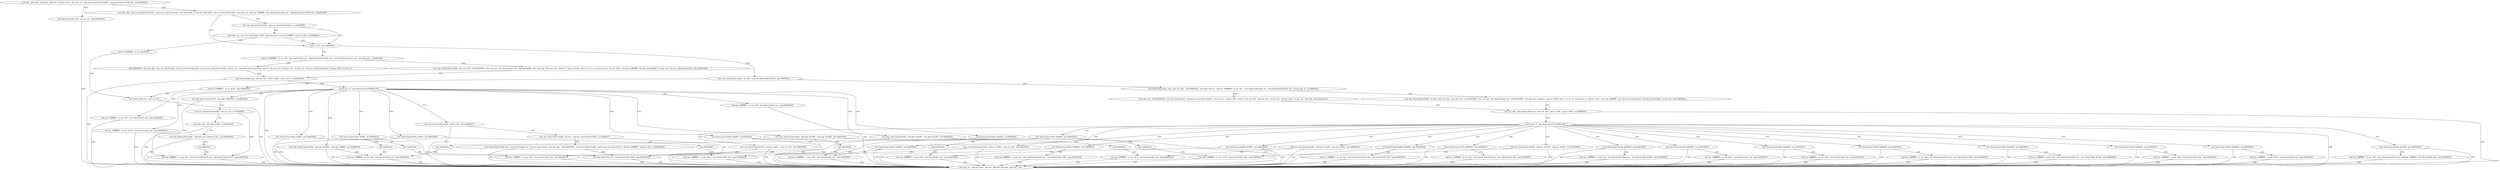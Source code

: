 digraph "func" {
"134547776" [label = "'push ebp', 'push ebx', 'push edi', 'push esi', 'sub esp, 0x1c', 'mov edi, ecx', 'mov eax, dword [edx+0x28]', 'cmp dword [edx+0x38], eax', 'jle 0x8050a03', " ]
"134547971" [label = "'mov byte [edi+0x4], 0x2', 'xor esi, esi', 'jmp 0x8050b34', " ]
"134547797" [label = "'mov ebx, edx', 'mov ecx, dword [edx+0x4]', 'movzx ecx, byte [ecx+eax]', 'mov byte [edi], cl', 'lea edx, [edi+0x4]', 'mov esi, dword [edi+0x4]', 'mov eax, esi', 'and eax, 0xff9fffff', 'mov dword [edi+0x4], eax', 'cmp dword [ebx+0x50], 0x2', 'jl 0x805098f', " ]
"134548276" [label = "'mov eax, esi', 'add esp, 0x1c', 'pop esi', 'pop edi', 'pop ebx', 'pop ebp', 'retn', " ]
"134547855" [label = "'cmp cl, 0x5c', 'jne 0x8050a0e', " ]
"134547830" [label = "'mov eax, dword [ebx+0x28]', 'cmp eax, dword [ebx+0x1c]', 'je 0x805098f', " ]
"134547982" [label = "'and esi, 0xff9fff00', 'or esi, 0x1', 'mov dword [edx], esi', 'cmp dword [ebx+0x50], 0x2', 'mov dword [esp+0xc], ecx', 'mov ebp, edx', 'jl 0x8050a6c', " ]
"134547860" [label = "'mov eax, dword [ebx+0x28]', 'inc eax', 'cmp eax, dword [ebx+0x30]', 'jge 0x8050a5e', " ]
"134547838" [label = "'mov ebp, ecx', 'mov ecx, dword [ebx+0x8]', 'cmp dword [ecx+eax*4], 0xffffffff', 'mov ecx, ebp', 'je 0x8050b21', " ]
"134548076" [label = "'call 0x8049450', 'mov edx, ebp', 'mov eax, dword [eax]', 'mov ecx, dword [esp+0xc]', 'movzx eax, word [eax+ecx*2]', 'xor ecx, ecx', 'cmp byte [esp+0xc], 0x5f', 'sete cl', 'shr eax, 0x3', 'and eax, 0x1', 'or eax, ecx', 'mov ecx, dword [esp+0xc]', 'shl eax, 0x16', 'or eax, esi', " ]
"134548005" [label = "'mov edx, dword [ebx+0x28]', 'mov ecx, ebx', 'call 0x8050f30', 'mov esi, eax', 'mov dword [esp], eax', 'call 0x80492f0', 'mov edx, ebp', 'test eax, eax', 'setne al', 'cmp esi, 0x5f', 'sete cl', 'or cl, al', 'movzx ecx, cl', 'shl ecx, 0x16', 'mov eax, 0xffbfffff', 'and eax, dword [ebp]', 'or eax, ecx', 'mov ecx, dword [esp+0xc]', 'jmp 0x8050a98', " ]
"134548062" [label = "'and esi, 0xff9fff00', 'or esi, 0x24', 'jmp 0x8050b2d', " ]
"134547873" [label = "'mov dword [esp+0xc], edx', 'mov ecx, ebx', 'call 0x8050ec0', 'mov byte [edi], al', 'and esi, 0xff9fff00', 'or esi, 0x1', 'mov dword [edi+0x4], esi', 'cmp dword [ebx+0x50], 0x2', 'movzx ebp, al', 'jl 0x8050ac4', " ]
"134548257" [label = "'and esi, 0xff9fff00', 'or esi, 0x200001', " ]
"134548120" [label = "'mov dword [edx], eax', 'mov esi, 0x1', 'add cl, 0xf6', 'cmp cl, 0x73', 'ja 0x8050b34', " ]
"134548269" [label = "'mov dword [edx], esi', 'mov esi, 0x1', " ]
"134548164" [label = "'mov ebx, eax', 'call 0x8049450', 'mov eax, dword [eax]', 'movzx eax, word [eax+ebp*2]', 'xor ecx, ecx', 'cmp bl, 0x5f', 'sete cl', 'shr eax, 0x3', 'and eax, 0x1', 'or eax, ecx', 'shl eax, 0x16', 'or eax, esi', 'mov edx, dword [esp+0xc]', " ]
"134547911" [label = "'mov edx, dword [ebx+0x28]', 'inc edx', 'mov ecx, ebx', 'mov ebx, eax', 'call 0x8050f30', 'mov esi, eax', 'mov dword [esp], eax', 'call 0x80492f0', 'test eax, eax', 'setne al', 'cmp esi, 0x5f', 'sete cl', 'or cl, al', 'movzx ecx, cl', 'shl ecx, 0x16', 'mov eax, 0xffbfffff', 'mov edx, dword [esp+0xc]', 'and eax, dword [edx]', 'or eax, ecx', 'jmp 0x8050aea', " ]
"134548139" [label = "'movzx ecx, cl', 'jmp dword [ecx*4+0x805c278]', " ]
"134548149" [label = "'test dword [esp+0x30], 0x800', 'je 0x8050b34', " ]
"134548286" [label = "'mov ecx, dword [esp+0x30]', 'test cl, 0x8', 'jne 0x8050b71', " ]
"134548349" [label = "'test dword [esp+0x30], 0x2000', 'je 0x8050b34', " ]
"134548364" [label = "'test dword [esp+0x30], 0x2000', 'je 0x8050b34', " ]
"134548379" [label = "'and eax, 0xffffff00', 'or eax, 0xb', 'mov dword [edx], eax', 'jmp 0x8050b34', " ]
"134548391" [label = "'test dword [esp+0x30], 0x402', 'jne 0x8050b34', " ]
"134548406" [label = "'and eax, 0xffffff00', 'or eax, 0x5', 'mov dword [edx], eax', 'jmp 0x8050b34', " ]
"134548421" [label = "'test dword [esp+0x30], 0x402', 'jne 0x8050b34', " ]
"134548440" [label = "'and eax, 0xffffff00', 'or eax, 0x14', 'mov dword [edx], eax', 'jmp 0x8050b34', " ]
"134548455" [label = "'mov ebp, dword [esp+0x30]', 'test ebp, 0x800008', 'je 0x8050c64', " ]
"134548489" [label = "'mov ebp, dword [esp+0x30]', 'and ebp, 0x1200', 'cmp ebp, 0x1200', 'jne 0x8050b34', " ]
"134548516" [label = "'mov ebp, dword [esp+0x30]', 'and ebp, 0x8400', 'cmp ebp, 0x8000', 'jne 0x8050b34', " ]
"134548553" [label = "'mov ebp, dword [esp+0x30]', 'and ebp, 0x1200', 'cmp ebp, 0x1200', 'jne 0x8050b34', " ]
"134548202" [label = "'mov ecx, ebx', 'mov dword [edx], eax', 'mov esi, 0x2', 'add cl, 0xd9', 'cmp cl, 0x56', 'ja 0x8050b34', " ]
"134548159" [label = "'jmp 0x8050c3a', " ]
"134548337" [label = "'mov byte [edi+0x4], 0xc', 'mov dword [edi], 0x20', 'jmp 0x8050b34', " ]
"134548295" [label = "'mov eax, dword [ebx+0x28]', 'inc eax', 'cmp eax, dword [ebx+0x30]', 'je 0x8050b71', " ]
"134548359" [label = "'jmp 0x8050cbe', " ]
"134548374" [label = "'jmp 0x8050cdb', " ]
"134548401" [label = "'jmp 0x8050cfd', " ]
"134548435" [label = "'jmp 0x8050d67', " ]
"134548580" [label = "'mov ecx, dword [ebx+0x28]', 'test ecx, ecx', 'je 0x8050bf3', " ]
"134548467" [label = "'and eax, 0xffffff00', 'or eax, 0xc', 'mov dword [edi+0x4], eax', 'mov dword [edi], 0x10', 'jmp 0x8050b34', " ]
"134548511" [label = "'jmp 0x8050e6c', " ]
"134548538" [label = "'and eax, 0xffffff00', 'or eax, 0xa', 'mov dword [edx], eax', 'jmp 0x8050b34', " ]
"134548575" [label = "'jmp 0x8050ea4', " ]
"134548219" [label = "'movzx ecx, cl', 'jmp dword [ecx*4+0x805c448]', " ]
"134548229" [label = "'test dword [esp+0x30], 0x4000', 'jne 0x8050b34', " ]
"134548620" [label = "'test dword [esp+0x30], 0x80000', 'jne 0x8050b34', " ]
"134548656" [label = "'test dword [esp+0x30], 0x2000', 'jne 0x8050b34', " ]
"134548685" [label = "'test dword [esp+0x30], 0x2000', 'jne 0x8050b34', " ]
"134548714" [label = "'mov ecx, dword [esp+0x30]', 'and ecx, 0x402', 'cmp ecx, 0x2', 'jne 0x8050b34', " ]
"134548748" [label = "'test dword [esp+0x30], 0x80000', 'jne 0x8050b34', " ]
"134548784" [label = "'test dword [esp+0x30], 0x80000', 'jne 0x8050b34', " ]
"134548820" [label = "'mov ecx, dword [esp+0x30]', 'and ecx, 0x402', 'cmp ecx, 0x2', 'jne 0x8050b34', " ]
"134548854" [label = "'test dword [esp+0x30], 0x80000', 'jne 0x8050b34', " ]
"134548890" [label = "'test dword [esp+0x30], 0x80000', 'jne 0x8050b34', " ]
"134548919" [label = "'test dword [esp+0x30], 0x80000', 'jne 0x8050b34', " ]
"134548948" [label = "'test dword [esp+0x30], 0x80000', 'jne 0x8050b34', " ]
"134548984" [label = "'test dword [esp+0x30], 0x80000', 'jne 0x8050b34', " ]
"134549020" [label = "'test dword [esp+0x30], 0x80000', 'jne 0x8050b34', " ]
"134549049" [label = "'test dword [esp+0x30], 0x80000', 'jne 0x8050b34', " ]
"134549078" [label = "'mov ecx, dword [esp+0x30]', 'and ecx, 0x1200', 'cmp ecx, 0x200', 'jne 0x8050b34', " ]
"134549115" [label = "'test dword [esp+0x30], 0x8400', 'jne 0x8050b34', " ]
"134549134" [label = "'mov ecx, dword [esp+0x30]', 'and ecx, 0x1200', 'cmp ecx, 0x200', 'jne 0x8050b34', " ]
"134548304" [label = "'mov dword [ebx+0x28], eax', 'mov dword [esp], ecx', 'lea ecx, [esp+0x10]', 'mov edx, ebx', 'call 0x8050940', 'dec dword [ebx+0x28]', 'movzx eax, byte [esp+0x14]', 'add eax, 0xfffffff7', 'cmp eax, 0x1', 'ja 0x8050b34', " ]
"134548670" [label = "'and eax, 0xffffff00', 'or eax, 0x8', 'mov dword [edx], eax', 'jmp 0x8050b34', " ]
"134548699" [label = "'and eax, 0xffffff00', 'or eax, 0x9', 'mov dword [edx], eax', 'jmp 0x8050b34', " ]
"134548733" [label = "'and eax, 0xffffff00', 'or eax, 0x12', 'mov dword [edx], eax', 'jmp 0x8050b34', " ]
"134548839" [label = "'and eax, 0xffffff00', 'or eax, 0x13', 'mov dword [edx], eax', 'jmp 0x8050b34', " ]
"134548587" [label = "'mov edx, ebp', 'test ebp, 0x800', 'je 0x8050b34', " ]
"134549100" [label = "'and eax, 0xffffff00', 'or eax, 0x17', 'mov dword [edx], eax', 'jmp 0x8050b34', " ]
"134549156" [label = "'and eax, 0xffffff00', 'or eax, 0x18', 'mov dword [edx], eax', 'jmp 0x8050b34', " ]
"134548239" [label = "'and eax, 0xffffff00', 'or eax, 0x4', 'mov dword [edi+0x4], eax', 'add ebp, 0xffffffcf', 'mov dword [edi], ebp', 'jmp 0x8050b34', " ]
"134548634" [label = "'and eax, 0xffffff00', 'or eax, 0xc', 'mov dword [edi+0x4], eax', 'mov dword [edi], 0x80', 'jmp 0x8050b34', " ]
"134548762" [label = "'and eax, 0xffffff00', 'or eax, 0xc', 'mov dword [edi+0x4], eax', 'mov dword [edi], 0x6', 'jmp 0x8050b34', " ]
"134548798" [label = "'and eax, 0xffffff00', 'or eax, 0xc', 'mov dword [edi+0x4], eax', 'mov dword [edi], 0x9', 'jmp 0x8050b34', " ]
"134548868" [label = "'and eax, 0xffffff00', 'or eax, 0xc', 'mov dword [edi+0x4], eax', 'mov dword [edi], 0x200', 'jmp 0x8050b34', " ]
"134548904" [label = "'and eax, 0xffffff00', 'or eax, 0x23', 'mov dword [edx], eax', 'jmp 0x8050b34', " ]
"134548933" [label = "'and eax, 0xffffff00', 'or eax, 0x21', 'mov dword [edx], eax', 'jmp 0x8050b34', " ]
"134548962" [label = "'and eax, 0xffffff00', 'or eax, 0xc', 'mov dword [edi+0x4], eax', 'mov dword [edi], 0x40', 'jmp 0x8050b34', " ]
"134548998" [label = "'and eax, 0xffffff00', 'or eax, 0xc', 'mov dword [edi+0x4], eax', 'mov dword [edi], 0x100', 'jmp 0x8050b34', " ]
"134549034" [label = "'and eax, 0xffffff00', 'or eax, 0x22', 'mov dword [edx], eax', 'jmp 0x8050b34', " ]
"134549063" [label = "'and eax, 0xffffff00', 'or eax, 0x20', 'mov dword [edx], eax', 'jmp 0x8050b34', " ]
"134549129" [label = "'jmp 0x8050c3a', " ]
"134548601" [label = "'mov edx, dword [ebx+0x4]', 'cmp byte [ecx+edx-0x1], 0xa', 'jne 0x8050b34', " ]
"134548615" [label = "'jmp 0x8050bf3', " ]
"134547776" -> "134547971" [ label = "CFG" ]
"134547776" -> "134547797" [ label = "CFG" ]
"134547971" -> "134548276" [ label = "CFG" ]
"134547797" -> "134547855" [ label = "CFG" ]
"134547797" -> "134547830" [ label = "CFG" ]
"134547855" -> "134547982" [ label = "CFG" ]
"134547855" -> "134547860" [ label = "CFG" ]
"134547830" -> "134547855" [ label = "CFG" ]
"134547830" -> "134547838" [ label = "CFG" ]
"134547982" -> "134548076" [ label = "CFG" ]
"134547982" -> "134548005" [ label = "CFG" ]
"134547860" -> "134548062" [ label = "CFG" ]
"134547860" -> "134547873" [ label = "CFG" ]
"134547838" -> "134548257" [ label = "CFG" ]
"134547838" -> "134547855" [ label = "CFG" ]
"134548076" -> "134548120" [ label = "CFG" ]
"134548005" -> "134548120" [ label = "CFG" ]
"134548062" -> "134548269" [ label = "CFG" ]
"134547873" -> "134548164" [ label = "CFG" ]
"134547873" -> "134547911" [ label = "CFG" ]
"134548257" -> "134548269" [ label = "CFG" ]
"134548120" -> "134548276" [ label = "CFG" ]
"134548120" -> "134548139" [ label = "CFG" ]
"134548269" -> "134548276" [ label = "CFG" ]
"134548164" -> "134548202" [ label = "CFG" ]
"134547911" -> "134548202" [ label = "CFG" ]
"134548139" -> "134548149" [ label = "CFG" ]
"134548139" -> "134548276" [ label = "CFG" ]
"134548139" -> "134548286" [ label = "CFG" ]
"134548139" -> "134548349" [ label = "CFG" ]
"134548139" -> "134548364" [ label = "CFG" ]
"134548139" -> "134548379" [ label = "CFG" ]
"134548139" -> "134548391" [ label = "CFG" ]
"134548139" -> "134548406" [ label = "CFG" ]
"134548139" -> "134548421" [ label = "CFG" ]
"134548139" -> "134548440" [ label = "CFG" ]
"134548139" -> "134548455" [ label = "CFG" ]
"134548139" -> "134548489" [ label = "CFG" ]
"134548139" -> "134548516" [ label = "CFG" ]
"134548139" -> "134548553" [ label = "CFG" ]
"134548149" -> "134548276" [ label = "CFG" ]
"134548149" -> "134548159" [ label = "CFG" ]
"134548286" -> "134548337" [ label = "CFG" ]
"134548286" -> "134548295" [ label = "CFG" ]
"134548349" -> "134548276" [ label = "CFG" ]
"134548349" -> "134548359" [ label = "CFG" ]
"134548364" -> "134548276" [ label = "CFG" ]
"134548364" -> "134548374" [ label = "CFG" ]
"134548379" -> "134548276" [ label = "CFG" ]
"134548391" -> "134548276" [ label = "CFG" ]
"134548391" -> "134548401" [ label = "CFG" ]
"134548406" -> "134548276" [ label = "CFG" ]
"134548421" -> "134548276" [ label = "CFG" ]
"134548421" -> "134548435" [ label = "CFG" ]
"134548440" -> "134548276" [ label = "CFG" ]
"134548455" -> "134548580" [ label = "CFG" ]
"134548455" -> "134548467" [ label = "CFG" ]
"134548489" -> "134548276" [ label = "CFG" ]
"134548489" -> "134548511" [ label = "CFG" ]
"134548516" -> "134548276" [ label = "CFG" ]
"134548516" -> "134548538" [ label = "CFG" ]
"134548553" -> "134548276" [ label = "CFG" ]
"134548553" -> "134548575" [ label = "CFG" ]
"134548202" -> "134548276" [ label = "CFG" ]
"134548202" -> "134548219" [ label = "CFG" ]
"134548159" -> "134548538" [ label = "CFG" ]
"134548337" -> "134548276" [ label = "CFG" ]
"134548295" -> "134548337" [ label = "CFG" ]
"134548295" -> "134548304" [ label = "CFG" ]
"134548359" -> "134548670" [ label = "CFG" ]
"134548374" -> "134548699" [ label = "CFG" ]
"134548401" -> "134548733" [ label = "CFG" ]
"134548435" -> "134548839" [ label = "CFG" ]
"134548580" -> "134548467" [ label = "CFG" ]
"134548580" -> "134548587" [ label = "CFG" ]
"134548467" -> "134548276" [ label = "CFG" ]
"134548511" -> "134549100" [ label = "CFG" ]
"134548538" -> "134548276" [ label = "CFG" ]
"134548575" -> "134549156" [ label = "CFG" ]
"134548219" -> "134548229" [ label = "CFG" ]
"134548219" -> "134548276" [ label = "CFG" ]
"134548219" -> "134548620" [ label = "CFG" ]
"134548219" -> "134548656" [ label = "CFG" ]
"134548219" -> "134548685" [ label = "CFG" ]
"134548219" -> "134548714" [ label = "CFG" ]
"134548219" -> "134548748" [ label = "CFG" ]
"134548219" -> "134548784" [ label = "CFG" ]
"134548219" -> "134548820" [ label = "CFG" ]
"134548219" -> "134548854" [ label = "CFG" ]
"134548219" -> "134548890" [ label = "CFG" ]
"134548219" -> "134548919" [ label = "CFG" ]
"134548219" -> "134548948" [ label = "CFG" ]
"134548219" -> "134548984" [ label = "CFG" ]
"134548219" -> "134549020" [ label = "CFG" ]
"134548219" -> "134549049" [ label = "CFG" ]
"134548219" -> "134549078" [ label = "CFG" ]
"134548219" -> "134549115" [ label = "CFG" ]
"134548219" -> "134549134" [ label = "CFG" ]
"134548229" -> "134548276" [ label = "CFG" ]
"134548229" -> "134548239" [ label = "CFG" ]
"134548620" -> "134548276" [ label = "CFG" ]
"134548620" -> "134548634" [ label = "CFG" ]
"134548656" -> "134548276" [ label = "CFG" ]
"134548656" -> "134548670" [ label = "CFG" ]
"134548685" -> "134548276" [ label = "CFG" ]
"134548685" -> "134548699" [ label = "CFG" ]
"134548714" -> "134548276" [ label = "CFG" ]
"134548714" -> "134548733" [ label = "CFG" ]
"134548748" -> "134548276" [ label = "CFG" ]
"134548748" -> "134548762" [ label = "CFG" ]
"134548784" -> "134548276" [ label = "CFG" ]
"134548784" -> "134548798" [ label = "CFG" ]
"134548820" -> "134548276" [ label = "CFG" ]
"134548820" -> "134548839" [ label = "CFG" ]
"134548854" -> "134548276" [ label = "CFG" ]
"134548854" -> "134548868" [ label = "CFG" ]
"134548890" -> "134548276" [ label = "CFG" ]
"134548890" -> "134548904" [ label = "CFG" ]
"134548919" -> "134548276" [ label = "CFG" ]
"134548919" -> "134548933" [ label = "CFG" ]
"134548948" -> "134548276" [ label = "CFG" ]
"134548948" -> "134548962" [ label = "CFG" ]
"134548984" -> "134548276" [ label = "CFG" ]
"134548984" -> "134548998" [ label = "CFG" ]
"134549020" -> "134548276" [ label = "CFG" ]
"134549020" -> "134549034" [ label = "CFG" ]
"134549049" -> "134548276" [ label = "CFG" ]
"134549049" -> "134549063" [ label = "CFG" ]
"134549078" -> "134548276" [ label = "CFG" ]
"134549078" -> "134549100" [ label = "CFG" ]
"134549115" -> "134548276" [ label = "CFG" ]
"134549115" -> "134549129" [ label = "CFG" ]
"134549134" -> "134548276" [ label = "CFG" ]
"134549134" -> "134549156" [ label = "CFG" ]
"134548304" -> "134548276" [ label = "CFG" ]
"134548304" -> "134548337" [ label = "CFG" ]
"134548670" -> "134548276" [ label = "CFG" ]
"134548699" -> "134548276" [ label = "CFG" ]
"134548733" -> "134548276" [ label = "CFG" ]
"134548839" -> "134548276" [ label = "CFG" ]
"134548587" -> "134548276" [ label = "CFG" ]
"134548587" -> "134548601" [ label = "CFG" ]
"134549100" -> "134548276" [ label = "CFG" ]
"134549156" -> "134548276" [ label = "CFG" ]
"134548239" -> "134548276" [ label = "CFG" ]
"134548634" -> "134548276" [ label = "CFG" ]
"134548762" -> "134548276" [ label = "CFG" ]
"134548798" -> "134548276" [ label = "CFG" ]
"134548868" -> "134548276" [ label = "CFG" ]
"134548904" -> "134548276" [ label = "CFG" ]
"134548933" -> "134548276" [ label = "CFG" ]
"134548962" -> "134548276" [ label = "CFG" ]
"134548998" -> "134548276" [ label = "CFG" ]
"134549034" -> "134548276" [ label = "CFG" ]
"134549063" -> "134548276" [ label = "CFG" ]
"134549129" -> "134548538" [ label = "CFG" ]
"134548601" -> "134548276" [ label = "CFG" ]
"134548601" -> "134548615" [ label = "CFG" ]
"134548615" -> "134548467" [ label = "CFG" ]
}
